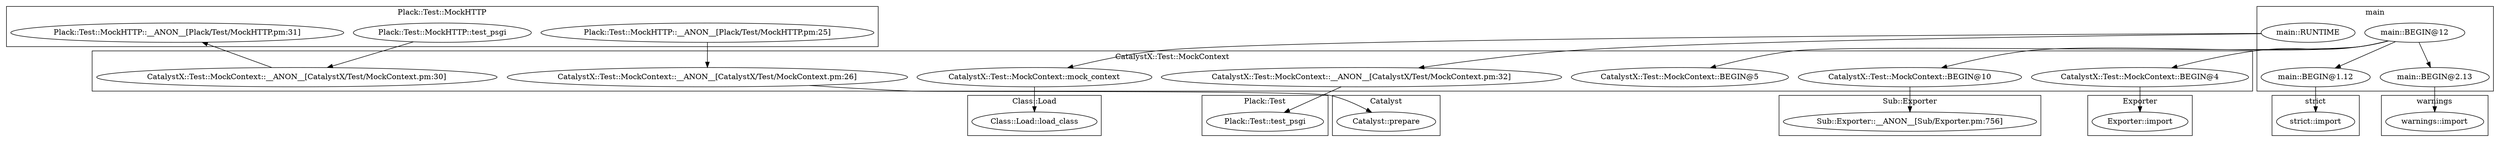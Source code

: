digraph {
graph [overlap=false]
subgraph cluster_Catalyst {
	label="Catalyst";
	"Catalyst::prepare";
}
subgraph cluster_CatalystX_Test_MockContext {
	label="CatalystX::Test::MockContext";
	"CatalystX::Test::MockContext::mock_context";
	"CatalystX::Test::MockContext::__ANON__[CatalystX/Test/MockContext.pm:32]";
	"CatalystX::Test::MockContext::__ANON__[CatalystX/Test/MockContext.pm:26]";
	"CatalystX::Test::MockContext::BEGIN@10";
	"CatalystX::Test::MockContext::BEGIN@4";
	"CatalystX::Test::MockContext::BEGIN@5";
	"CatalystX::Test::MockContext::__ANON__[CatalystX/Test/MockContext.pm:30]";
}
subgraph cluster_Plack_Test_MockHTTP {
	label="Plack::Test::MockHTTP";
	"Plack::Test::MockHTTP::test_psgi";
	"Plack::Test::MockHTTP::__ANON__[Plack/Test/MockHTTP.pm:31]";
	"Plack::Test::MockHTTP::__ANON__[Plack/Test/MockHTTP.pm:25]";
}
subgraph cluster_Class_Load {
	label="Class::Load";
	"Class::Load::load_class";
}
subgraph cluster_warnings {
	label="warnings";
	"warnings::import";
}
subgraph cluster_Plack_Test {
	label="Plack::Test";
	"Plack::Test::test_psgi";
}
subgraph cluster_main {
	label="main";
	"main::BEGIN@1.12";
	"main::BEGIN@12";
	"main::BEGIN@2.13";
	"main::RUNTIME";
}
subgraph cluster_Exporter {
	label="Exporter";
	"Exporter::import";
}
subgraph cluster_Sub_Exporter {
	label="Sub::Exporter";
	"Sub::Exporter::__ANON__[Sub/Exporter.pm:756]";
}
subgraph cluster_strict {
	label="strict";
	"strict::import";
}
"Plack::Test::MockHTTP::__ANON__[Plack/Test/MockHTTP.pm:25]" -> "CatalystX::Test::MockContext::__ANON__[CatalystX/Test/MockContext.pm:26]";
"CatalystX::Test::MockContext::__ANON__[CatalystX/Test/MockContext.pm:26]" -> "Catalyst::prepare";
"main::BEGIN@12" -> "CatalystX::Test::MockContext::BEGIN@4";
"CatalystX::Test::MockContext::mock_context" -> "Class::Load::load_class";
"CatalystX::Test::MockContext::__ANON__[CatalystX/Test/MockContext.pm:32]" -> "Plack::Test::test_psgi";
"CatalystX::Test::MockContext::BEGIN@10" -> "Sub::Exporter::__ANON__[Sub/Exporter.pm:756]";
"main::RUNTIME" -> "CatalystX::Test::MockContext::__ANON__[CatalystX/Test/MockContext.pm:32]";
"main::BEGIN@12" -> "main::BEGIN@2.13";
"main::BEGIN@1.12" -> "strict::import";
"Plack::Test::MockHTTP::test_psgi" -> "CatalystX::Test::MockContext::__ANON__[CatalystX/Test/MockContext.pm:30]";
"CatalystX::Test::MockContext::BEGIN@4" -> "Exporter::import";
"main::BEGIN@12" -> "CatalystX::Test::MockContext::BEGIN@5";
"main::BEGIN@2.13" -> "warnings::import";
"main::BEGIN@12" -> "main::BEGIN@1.12";
"main::RUNTIME" -> "CatalystX::Test::MockContext::mock_context";
"CatalystX::Test::MockContext::__ANON__[CatalystX/Test/MockContext.pm:30]" -> "Plack::Test::MockHTTP::__ANON__[Plack/Test/MockHTTP.pm:31]";
"main::BEGIN@12" -> "CatalystX::Test::MockContext::BEGIN@10";
}
